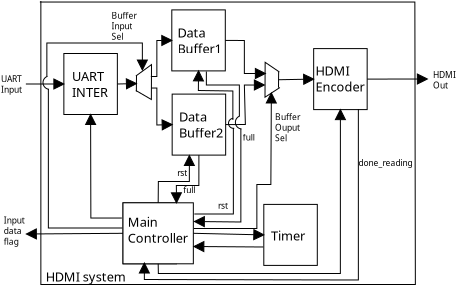 <?xml version="1.0" encoding="UTF-8"?>
<dia:diagram xmlns:dia="http://www.lysator.liu.se/~alla/dia/">
  <dia:layer name="Background" visible="true" active="true">
    <dia:object type="Standard - PolyLine" version="0" id="O0">
      <dia:attribute name="obj_pos">
        <dia:point val="31.363,19.575"/>
      </dia:attribute>
      <dia:attribute name="obj_bb">
        <dia:rectangle val="31.363,19.005;32.145,20.75"/>
      </dia:attribute>
      <dia:attribute name="poly_points">
        <dia:point val="31.363,19.575"/>
        <dia:point val="32.145,19.005"/>
        <dia:point val="32.138,20.75"/>
        <dia:point val="31.363,20.3"/>
      </dia:attribute>
      <dia:attribute name="line_width">
        <dia:real val="0"/>
      </dia:attribute>
    </dia:object>
    <dia:object type="Standard - Line" version="0" id="O1">
      <dia:attribute name="obj_pos">
        <dia:point val="31.395,19.555"/>
      </dia:attribute>
      <dia:attribute name="obj_bb">
        <dia:rectangle val="31.388,19.555;31.395,20.35"/>
      </dia:attribute>
      <dia:attribute name="conn_endpoints">
        <dia:point val="31.395,19.555"/>
        <dia:point val="31.388,20.35"/>
      </dia:attribute>
      <dia:attribute name="numcp">
        <dia:int val="1"/>
      </dia:attribute>
      <dia:attribute name="line_width">
        <dia:real val="0"/>
      </dia:attribute>
    </dia:object>
    <dia:object type="Standard - Box" version="0" id="O2">
      <dia:attribute name="obj_pos">
        <dia:point val="27.763,18.45"/>
      </dia:attribute>
      <dia:attribute name="obj_bb">
        <dia:rectangle val="27.763,18.45;30.438,21.5"/>
      </dia:attribute>
      <dia:attribute name="elem_corner">
        <dia:point val="27.763,18.45"/>
      </dia:attribute>
      <dia:attribute name="elem_width">
        <dia:real val="2.675"/>
      </dia:attribute>
      <dia:attribute name="elem_height">
        <dia:real val="3.05"/>
      </dia:attribute>
      <dia:attribute name="border_width">
        <dia:real val="0"/>
      </dia:attribute>
      <dia:attribute name="show_background">
        <dia:boolean val="true"/>
      </dia:attribute>
    </dia:object>
    <dia:object type="Standard - Text" version="1" id="O3">
      <dia:attribute name="obj_pos">
        <dia:point val="28.175,19.825"/>
      </dia:attribute>
      <dia:attribute name="obj_bb">
        <dia:rectangle val="28.175,19.23;30.05,20.777"/>
      </dia:attribute>
      <dia:attribute name="text">
        <dia:composite type="text">
          <dia:attribute name="string">
            <dia:string>#UART
INTER#</dia:string>
          </dia:attribute>
          <dia:attribute name="font">
            <dia:font family="sans" style="0" name="Helvetica"/>
          </dia:attribute>
          <dia:attribute name="height">
            <dia:real val="0.8"/>
          </dia:attribute>
          <dia:attribute name="pos">
            <dia:point val="28.175,19.825"/>
          </dia:attribute>
          <dia:attribute name="color">
            <dia:color val="#000000"/>
          </dia:attribute>
          <dia:attribute name="alignment">
            <dia:enum val="0"/>
          </dia:attribute>
        </dia:composite>
      </dia:attribute>
      <dia:attribute name="valign">
        <dia:enum val="3"/>
      </dia:attribute>
    </dia:object>
    <dia:object type="Standard - Box" version="0" id="O4">
      <dia:attribute name="obj_pos">
        <dia:point val="30.72,25.915"/>
      </dia:attribute>
      <dia:attribute name="obj_bb">
        <dia:rectangle val="30.72,25.915;33.395,28.965"/>
      </dia:attribute>
      <dia:attribute name="elem_corner">
        <dia:point val="30.72,25.915"/>
      </dia:attribute>
      <dia:attribute name="elem_width">
        <dia:real val="2.675"/>
      </dia:attribute>
      <dia:attribute name="elem_height">
        <dia:real val="3.05"/>
      </dia:attribute>
      <dia:attribute name="border_width">
        <dia:real val="0"/>
      </dia:attribute>
      <dia:attribute name="show_background">
        <dia:boolean val="true"/>
      </dia:attribute>
    </dia:object>
    <dia:object type="Standard - Text" version="1" id="O5">
      <dia:attribute name="obj_pos">
        <dia:point val="30.808,27.29"/>
      </dia:attribute>
      <dia:attribute name="obj_bb">
        <dia:rectangle val="30.808,26.695;33.38,28.242"/>
      </dia:attribute>
      <dia:attribute name="text">
        <dia:composite type="text">
          <dia:attribute name="string">
            <dia:string>#HDMI
Encoder#</dia:string>
          </dia:attribute>
          <dia:attribute name="font">
            <dia:font family="sans" style="0" name="Helvetica"/>
          </dia:attribute>
          <dia:attribute name="height">
            <dia:real val="0.8"/>
          </dia:attribute>
          <dia:attribute name="pos">
            <dia:point val="30.808,27.29"/>
          </dia:attribute>
          <dia:attribute name="color">
            <dia:color val="#000000"/>
          </dia:attribute>
          <dia:attribute name="alignment">
            <dia:enum val="0"/>
          </dia:attribute>
        </dia:composite>
      </dia:attribute>
      <dia:attribute name="valign">
        <dia:enum val="3"/>
      </dia:attribute>
    </dia:object>
    <dia:object type="Standard - Box" version="0" id="O6">
      <dia:attribute name="obj_pos">
        <dia:point val="33.178,20.48"/>
      </dia:attribute>
      <dia:attribute name="obj_bb">
        <dia:rectangle val="33.178,20.48;35.853,23.53"/>
      </dia:attribute>
      <dia:attribute name="elem_corner">
        <dia:point val="33.178,20.48"/>
      </dia:attribute>
      <dia:attribute name="elem_width">
        <dia:real val="2.675"/>
      </dia:attribute>
      <dia:attribute name="elem_height">
        <dia:real val="3.05"/>
      </dia:attribute>
      <dia:attribute name="border_width">
        <dia:real val="0"/>
      </dia:attribute>
      <dia:attribute name="show_background">
        <dia:boolean val="true"/>
      </dia:attribute>
    </dia:object>
    <dia:object type="Standard - Text" version="1" id="O7">
      <dia:attribute name="obj_pos">
        <dia:point val="33.515,21.855"/>
      </dia:attribute>
      <dia:attribute name="obj_bb">
        <dia:rectangle val="33.515,21.26;35.828,22.808"/>
      </dia:attribute>
      <dia:attribute name="text">
        <dia:composite type="text">
          <dia:attribute name="string">
            <dia:string>#Data
Buffer2#</dia:string>
          </dia:attribute>
          <dia:attribute name="font">
            <dia:font family="sans" style="0" name="Helvetica"/>
          </dia:attribute>
          <dia:attribute name="height">
            <dia:real val="0.8"/>
          </dia:attribute>
          <dia:attribute name="pos">
            <dia:point val="33.515,21.855"/>
          </dia:attribute>
          <dia:attribute name="color">
            <dia:color val="#000000"/>
          </dia:attribute>
          <dia:attribute name="alignment">
            <dia:enum val="0"/>
          </dia:attribute>
        </dia:composite>
      </dia:attribute>
      <dia:attribute name="valign">
        <dia:enum val="3"/>
      </dia:attribute>
    </dia:object>
    <dia:object type="Standard - Box" version="0" id="O8">
      <dia:attribute name="obj_pos">
        <dia:point val="33.16,16.27"/>
      </dia:attribute>
      <dia:attribute name="obj_bb">
        <dia:rectangle val="33.16,16.27;35.835,19.32"/>
      </dia:attribute>
      <dia:attribute name="elem_corner">
        <dia:point val="33.16,16.27"/>
      </dia:attribute>
      <dia:attribute name="elem_width">
        <dia:real val="2.675"/>
      </dia:attribute>
      <dia:attribute name="elem_height">
        <dia:real val="3.05"/>
      </dia:attribute>
      <dia:attribute name="border_width">
        <dia:real val="0"/>
      </dia:attribute>
      <dia:attribute name="show_background">
        <dia:boolean val="true"/>
      </dia:attribute>
    </dia:object>
    <dia:object type="Standard - Text" version="1" id="O9">
      <dia:attribute name="obj_pos">
        <dia:point val="33.448,17.645"/>
      </dia:attribute>
      <dia:attribute name="obj_bb">
        <dia:rectangle val="33.448,17.05;35.763,18.598"/>
      </dia:attribute>
      <dia:attribute name="text">
        <dia:composite type="text">
          <dia:attribute name="string">
            <dia:string>#Data
Buffer1#</dia:string>
          </dia:attribute>
          <dia:attribute name="font">
            <dia:font family="sans" style="0" name="Helvetica"/>
          </dia:attribute>
          <dia:attribute name="height">
            <dia:real val="0.8"/>
          </dia:attribute>
          <dia:attribute name="pos">
            <dia:point val="33.448,17.645"/>
          </dia:attribute>
          <dia:attribute name="color">
            <dia:color val="#000000"/>
          </dia:attribute>
          <dia:attribute name="alignment">
            <dia:enum val="0"/>
          </dia:attribute>
        </dia:composite>
      </dia:attribute>
      <dia:attribute name="valign">
        <dia:enum val="3"/>
      </dia:attribute>
    </dia:object>
    <dia:object type="Standard - Box" version="0" id="O10">
      <dia:attribute name="obj_pos">
        <dia:point val="30.72,25.915"/>
      </dia:attribute>
      <dia:attribute name="obj_bb">
        <dia:rectangle val="30.72,25.915;34.238,28.965"/>
      </dia:attribute>
      <dia:attribute name="elem_corner">
        <dia:point val="30.72,25.915"/>
      </dia:attribute>
      <dia:attribute name="elem_width">
        <dia:real val="3.517"/>
      </dia:attribute>
      <dia:attribute name="elem_height">
        <dia:real val="3.05"/>
      </dia:attribute>
      <dia:attribute name="border_width">
        <dia:real val="0"/>
      </dia:attribute>
      <dia:attribute name="show_background">
        <dia:boolean val="true"/>
      </dia:attribute>
    </dia:object>
    <dia:object type="Standard - Text" version="1" id="O11">
      <dia:attribute name="obj_pos">
        <dia:point val="30.958,27.115"/>
      </dia:attribute>
      <dia:attribute name="obj_bb">
        <dia:rectangle val="30.958,26.52;34.056,28.067"/>
      </dia:attribute>
      <dia:attribute name="text">
        <dia:composite type="text">
          <dia:attribute name="string">
            <dia:string>#Main
Controller#</dia:string>
          </dia:attribute>
          <dia:attribute name="font">
            <dia:font family="sans" style="0" name="Helvetica"/>
          </dia:attribute>
          <dia:attribute name="height">
            <dia:real val="0.8"/>
          </dia:attribute>
          <dia:attribute name="pos">
            <dia:point val="30.958,27.115"/>
          </dia:attribute>
          <dia:attribute name="color">
            <dia:color val="#000000"/>
          </dia:attribute>
          <dia:attribute name="alignment">
            <dia:enum val="0"/>
          </dia:attribute>
        </dia:composite>
      </dia:attribute>
      <dia:attribute name="valign">
        <dia:enum val="3"/>
      </dia:attribute>
    </dia:object>
    <dia:object type="Standard - Box" version="0" id="O12">
      <dia:attribute name="obj_pos">
        <dia:point val="40.253,18.205"/>
      </dia:attribute>
      <dia:attribute name="obj_bb">
        <dia:rectangle val="40.253,18.205;42.928,21.255"/>
      </dia:attribute>
      <dia:attribute name="elem_corner">
        <dia:point val="40.253,18.205"/>
      </dia:attribute>
      <dia:attribute name="elem_width">
        <dia:real val="2.675"/>
      </dia:attribute>
      <dia:attribute name="elem_height">
        <dia:real val="3.05"/>
      </dia:attribute>
      <dia:attribute name="border_width">
        <dia:real val="0"/>
      </dia:attribute>
      <dia:attribute name="show_background">
        <dia:boolean val="true"/>
      </dia:attribute>
    </dia:object>
    <dia:object type="Standard - Text" version="1" id="O13">
      <dia:attribute name="obj_pos">
        <dia:point val="40.34,19.555"/>
      </dia:attribute>
      <dia:attribute name="obj_bb">
        <dia:rectangle val="40.34,18.96;42.913,20.508"/>
      </dia:attribute>
      <dia:attribute name="text">
        <dia:composite type="text">
          <dia:attribute name="string">
            <dia:string>#HDMI
Encoder#</dia:string>
          </dia:attribute>
          <dia:attribute name="font">
            <dia:font family="sans" style="0" name="Helvetica"/>
          </dia:attribute>
          <dia:attribute name="height">
            <dia:real val="0.8"/>
          </dia:attribute>
          <dia:attribute name="pos">
            <dia:point val="40.34,19.555"/>
          </dia:attribute>
          <dia:attribute name="color">
            <dia:color val="#000000"/>
          </dia:attribute>
          <dia:attribute name="alignment">
            <dia:enum val="0"/>
          </dia:attribute>
        </dia:composite>
      </dia:attribute>
      <dia:attribute name="valign">
        <dia:enum val="3"/>
      </dia:attribute>
    </dia:object>
    <dia:object type="Standard - Box" version="0" id="O14">
      <dia:attribute name="obj_pos">
        <dia:point val="37.76,25.995"/>
      </dia:attribute>
      <dia:attribute name="obj_bb">
        <dia:rectangle val="37.76,25.995;40.435,29.045"/>
      </dia:attribute>
      <dia:attribute name="elem_corner">
        <dia:point val="37.76,25.995"/>
      </dia:attribute>
      <dia:attribute name="elem_width">
        <dia:real val="2.675"/>
      </dia:attribute>
      <dia:attribute name="elem_height">
        <dia:real val="3.05"/>
      </dia:attribute>
      <dia:attribute name="border_width">
        <dia:real val="0"/>
      </dia:attribute>
      <dia:attribute name="show_background">
        <dia:boolean val="true"/>
      </dia:attribute>
    </dia:object>
    <dia:object type="Standard - Text" version="1" id="O15">
      <dia:attribute name="obj_pos">
        <dia:point val="38.123,27.795"/>
      </dia:attribute>
      <dia:attribute name="obj_bb">
        <dia:rectangle val="38.123,27.2;39.923,27.948"/>
      </dia:attribute>
      <dia:attribute name="text">
        <dia:composite type="text">
          <dia:attribute name="string">
            <dia:string>#Timer#</dia:string>
          </dia:attribute>
          <dia:attribute name="font">
            <dia:font family="sans" style="0" name="Helvetica"/>
          </dia:attribute>
          <dia:attribute name="height">
            <dia:real val="0.8"/>
          </dia:attribute>
          <dia:attribute name="pos">
            <dia:point val="38.123,27.795"/>
          </dia:attribute>
          <dia:attribute name="color">
            <dia:color val="#000000"/>
          </dia:attribute>
          <dia:attribute name="alignment">
            <dia:enum val="0"/>
          </dia:attribute>
        </dia:composite>
      </dia:attribute>
      <dia:attribute name="valign">
        <dia:enum val="3"/>
      </dia:attribute>
    </dia:object>
    <dia:object type="Standard - PolyLine" version="0" id="O16">
      <dia:attribute name="obj_pos">
        <dia:point val="38.538,19.375"/>
      </dia:attribute>
      <dia:attribute name="obj_bb">
        <dia:rectangle val="37.82,18.89;38.563,20.635"/>
      </dia:attribute>
      <dia:attribute name="poly_points">
        <dia:point val="38.538,19.375"/>
        <dia:point val="37.827,18.89"/>
        <dia:point val="37.82,20.635"/>
        <dia:point val="38.563,20.15"/>
      </dia:attribute>
      <dia:attribute name="line_width">
        <dia:real val="0"/>
      </dia:attribute>
    </dia:object>
    <dia:object type="Standard - Line" version="0" id="O17">
      <dia:attribute name="obj_pos">
        <dia:point val="38.502,19.365"/>
      </dia:attribute>
      <dia:attribute name="obj_bb">
        <dia:rectangle val="38.495,19.365;38.502,20.16"/>
      </dia:attribute>
      <dia:attribute name="conn_endpoints">
        <dia:point val="38.502,19.365"/>
        <dia:point val="38.495,20.16"/>
      </dia:attribute>
      <dia:attribute name="numcp">
        <dia:int val="1"/>
      </dia:attribute>
      <dia:attribute name="line_width">
        <dia:real val="0"/>
      </dia:attribute>
    </dia:object>
    <dia:object type="Standard - Line" version="0" id="O18">
      <dia:attribute name="obj_pos">
        <dia:point val="38.499,19.762"/>
      </dia:attribute>
      <dia:attribute name="obj_bb">
        <dia:rectangle val="38.499,19.489;40.253,19.989"/>
      </dia:attribute>
      <dia:attribute name="conn_endpoints">
        <dia:point val="38.499,19.762"/>
        <dia:point val="40.253,19.73"/>
      </dia:attribute>
      <dia:attribute name="numcp">
        <dia:int val="1"/>
      </dia:attribute>
      <dia:attribute name="line_width">
        <dia:real val="0"/>
      </dia:attribute>
      <dia:attribute name="end_arrow">
        <dia:enum val="3"/>
      </dia:attribute>
      <dia:attribute name="end_arrow_length">
        <dia:real val="0.5"/>
      </dia:attribute>
      <dia:attribute name="end_arrow_width">
        <dia:real val="0.5"/>
      </dia:attribute>
      <dia:connections>
        <dia:connection handle="0" to="O17" connection="0"/>
        <dia:connection handle="1" to="O12" connection="3"/>
      </dia:connections>
    </dia:object>
    <dia:object type="Standard - Line" version="0" id="O19">
      <dia:attribute name="obj_pos">
        <dia:point val="30.438,19.975"/>
      </dia:attribute>
      <dia:attribute name="obj_bb">
        <dia:rectangle val="30.438,19.714;31.391,20.214"/>
      </dia:attribute>
      <dia:attribute name="conn_endpoints">
        <dia:point val="30.438,19.975"/>
        <dia:point val="31.391,19.953"/>
      </dia:attribute>
      <dia:attribute name="numcp">
        <dia:int val="1"/>
      </dia:attribute>
      <dia:attribute name="line_width">
        <dia:real val="0"/>
      </dia:attribute>
      <dia:attribute name="end_arrow">
        <dia:enum val="3"/>
      </dia:attribute>
      <dia:attribute name="end_arrow_length">
        <dia:real val="0.5"/>
      </dia:attribute>
      <dia:attribute name="end_arrow_width">
        <dia:real val="0.5"/>
      </dia:attribute>
      <dia:connections>
        <dia:connection handle="0" to="O2" connection="4"/>
        <dia:connection handle="1" to="O1" connection="0"/>
      </dia:connections>
    </dia:object>
    <dia:object type="Standard - PolyLine" version="0" id="O20">
      <dia:attribute name="obj_pos">
        <dia:point val="35.853,22.005"/>
      </dia:attribute>
      <dia:attribute name="obj_bb">
        <dia:rectangle val="35.853,19.775;37.788,22.005"/>
      </dia:attribute>
      <dia:attribute name="poly_points">
        <dia:point val="35.853,22.005"/>
        <dia:point val="36.838,22"/>
        <dia:point val="36.788,20.025"/>
        <dia:point val="37.788,20.025"/>
      </dia:attribute>
      <dia:attribute name="line_width">
        <dia:real val="0"/>
      </dia:attribute>
      <dia:attribute name="end_arrow">
        <dia:enum val="3"/>
      </dia:attribute>
      <dia:attribute name="end_arrow_length">
        <dia:real val="0.5"/>
      </dia:attribute>
      <dia:attribute name="end_arrow_width">
        <dia:real val="0.5"/>
      </dia:attribute>
      <dia:connections>
        <dia:connection handle="0" to="O6" connection="4"/>
      </dia:connections>
    </dia:object>
    <dia:object type="Standard - PolyLine" version="0" id="O21">
      <dia:attribute name="obj_pos">
        <dia:point val="35.835,17.795"/>
      </dia:attribute>
      <dia:attribute name="obj_bb">
        <dia:rectangle val="35.835,17.795;37.838,19.7"/>
      </dia:attribute>
      <dia:attribute name="poly_points">
        <dia:point val="35.835,17.795"/>
        <dia:point val="36.788,17.8"/>
        <dia:point val="36.788,19.45"/>
        <dia:point val="37.838,19.45"/>
      </dia:attribute>
      <dia:attribute name="line_width">
        <dia:real val="0"/>
      </dia:attribute>
      <dia:attribute name="end_arrow">
        <dia:enum val="3"/>
      </dia:attribute>
      <dia:attribute name="end_arrow_length">
        <dia:real val="0.5"/>
      </dia:attribute>
      <dia:attribute name="end_arrow_width">
        <dia:real val="0.5"/>
      </dia:attribute>
      <dia:connections>
        <dia:connection handle="0" to="O8" connection="4"/>
      </dia:connections>
    </dia:object>
    <dia:object type="Standard - PolyLine" version="0" id="O22">
      <dia:attribute name="obj_pos">
        <dia:point val="26.563,15.875"/>
      </dia:attribute>
      <dia:attribute name="obj_bb">
        <dia:rectangle val="26.563,15.825;45.338,30"/>
      </dia:attribute>
      <dia:attribute name="poly_points">
        <dia:point val="26.563,15.875"/>
        <dia:point val="45.313,15.875"/>
        <dia:point val="45.338,30"/>
        <dia:point val="26.613,30"/>
        <dia:point val="26.613,15.825"/>
      </dia:attribute>
      <dia:attribute name="line_width">
        <dia:real val="0"/>
      </dia:attribute>
    </dia:object>
    <dia:object type="Standard - Text" version="1" id="O23">
      <dia:attribute name="obj_pos">
        <dia:point val="26.863,29.85"/>
      </dia:attribute>
      <dia:attribute name="obj_bb">
        <dia:rectangle val="26.863,29.255;31.018,30.003"/>
      </dia:attribute>
      <dia:attribute name="text">
        <dia:composite type="text">
          <dia:attribute name="string">
            <dia:string>#HDMI system#</dia:string>
          </dia:attribute>
          <dia:attribute name="font">
            <dia:font family="sans" style="0" name="Helvetica"/>
          </dia:attribute>
          <dia:attribute name="height">
            <dia:real val="0.8"/>
          </dia:attribute>
          <dia:attribute name="pos">
            <dia:point val="26.863,29.85"/>
          </dia:attribute>
          <dia:attribute name="color">
            <dia:color val="#000000"/>
          </dia:attribute>
          <dia:attribute name="alignment">
            <dia:enum val="0"/>
          </dia:attribute>
        </dia:composite>
      </dia:attribute>
      <dia:attribute name="valign">
        <dia:enum val="3"/>
      </dia:attribute>
    </dia:object>
    <dia:object type="Standard - PolyLine" version="0" id="O24">
      <dia:attribute name="obj_pos">
        <dia:point val="32.113,19.6"/>
      </dia:attribute>
      <dia:attribute name="obj_bb">
        <dia:rectangle val="32.113,17.548;33.16,19.6"/>
      </dia:attribute>
      <dia:attribute name="poly_points">
        <dia:point val="32.113,19.6"/>
        <dia:point val="32.413,19.6"/>
        <dia:point val="32.413,17.8"/>
        <dia:point val="33.16,17.795"/>
      </dia:attribute>
      <dia:attribute name="line_width">
        <dia:real val="0"/>
      </dia:attribute>
      <dia:attribute name="end_arrow">
        <dia:enum val="3"/>
      </dia:attribute>
      <dia:attribute name="end_arrow_length">
        <dia:real val="0.5"/>
      </dia:attribute>
      <dia:attribute name="end_arrow_width">
        <dia:real val="0.5"/>
      </dia:attribute>
      <dia:connections>
        <dia:connection handle="3" to="O8" connection="3"/>
      </dia:connections>
    </dia:object>
    <dia:object type="Standard - PolyLine" version="0" id="O25">
      <dia:attribute name="obj_pos">
        <dia:point val="32.138,20.175"/>
      </dia:attribute>
      <dia:attribute name="obj_bb">
        <dia:rectangle val="32.138,20.175;33.178,22.268"/>
      </dia:attribute>
      <dia:attribute name="poly_points">
        <dia:point val="32.138,20.175"/>
        <dia:point val="32.413,20.175"/>
        <dia:point val="32.413,22.025"/>
        <dia:point val="33.178,22.005"/>
      </dia:attribute>
      <dia:attribute name="line_width">
        <dia:real val="0"/>
      </dia:attribute>
      <dia:attribute name="end_arrow">
        <dia:enum val="3"/>
      </dia:attribute>
      <dia:attribute name="end_arrow_length">
        <dia:real val="0.5"/>
      </dia:attribute>
      <dia:attribute name="end_arrow_width">
        <dia:real val="0.5"/>
      </dia:attribute>
      <dia:connections>
        <dia:connection handle="3" to="O6" connection="3"/>
      </dia:connections>
    </dia:object>
    <dia:object type="Standard - PolyLine" version="0" id="O26">
      <dia:attribute name="obj_pos">
        <dia:point val="30.663,26.675"/>
      </dia:attribute>
      <dia:attribute name="obj_bb">
        <dia:rectangle val="28.851,21.5;30.663,26.675"/>
      </dia:attribute>
      <dia:attribute name="poly_points">
        <dia:point val="30.663,26.675"/>
        <dia:point val="29.113,26.675"/>
        <dia:point val="29.1,21.5"/>
      </dia:attribute>
      <dia:attribute name="line_width">
        <dia:real val="0"/>
      </dia:attribute>
      <dia:attribute name="end_arrow">
        <dia:enum val="3"/>
      </dia:attribute>
      <dia:attribute name="end_arrow_length">
        <dia:real val="0.5"/>
      </dia:attribute>
      <dia:attribute name="end_arrow_width">
        <dia:real val="0.5"/>
      </dia:attribute>
      <dia:connections>
        <dia:connection handle="2" to="O2" connection="6"/>
      </dia:connections>
    </dia:object>
    <dia:object type="Standard - PolyLine" version="0" id="O27">
      <dia:attribute name="obj_pos">
        <dia:point val="34.515,23.53"/>
      </dia:attribute>
      <dia:attribute name="obj_bb">
        <dia:rectangle val="33.141,23.53;34.515,25.915"/>
      </dia:attribute>
      <dia:attribute name="poly_points">
        <dia:point val="34.515,23.53"/>
        <dia:point val="34.513,25.05"/>
        <dia:point val="33.388,25.05"/>
        <dia:point val="33.395,25.915"/>
      </dia:attribute>
      <dia:attribute name="line_width">
        <dia:real val="0"/>
      </dia:attribute>
      <dia:attribute name="end_arrow">
        <dia:enum val="3"/>
      </dia:attribute>
      <dia:attribute name="end_arrow_length">
        <dia:real val="0.5"/>
      </dia:attribute>
      <dia:attribute name="end_arrow_width">
        <dia:real val="0.5"/>
      </dia:attribute>
      <dia:connections>
        <dia:connection handle="0" to="O6" connection="6"/>
        <dia:connection handle="3" to="O4" connection="2"/>
      </dia:connections>
    </dia:object>
    <dia:object type="Standard - PolyLine" version="0" id="O28">
      <dia:attribute name="obj_pos">
        <dia:point val="32.479,25.915"/>
      </dia:attribute>
      <dia:attribute name="obj_bb">
        <dia:rectangle val="32.479,23.55;34.288,25.915"/>
      </dia:attribute>
      <dia:attribute name="poly_points">
        <dia:point val="32.479,25.915"/>
        <dia:point val="32.488,24.85"/>
        <dia:point val="34.038,24.85"/>
        <dia:point val="34.038,23.55"/>
      </dia:attribute>
      <dia:attribute name="line_width">
        <dia:real val="0"/>
      </dia:attribute>
      <dia:attribute name="end_arrow">
        <dia:enum val="3"/>
      </dia:attribute>
      <dia:attribute name="end_arrow_length">
        <dia:real val="0.5"/>
      </dia:attribute>
      <dia:attribute name="end_arrow_width">
        <dia:real val="0.5"/>
      </dia:attribute>
      <dia:connections>
        <dia:connection handle="0" to="O10" connection="1"/>
      </dia:connections>
    </dia:object>
    <dia:object type="Standard - Line" version="0" id="O29">
      <dia:attribute name="obj_pos">
        <dia:point val="34.238,27.44"/>
      </dia:attribute>
      <dia:attribute name="obj_bb">
        <dia:rectangle val="34.238,27.259;37.76,27.759"/>
      </dia:attribute>
      <dia:attribute name="conn_endpoints">
        <dia:point val="34.238,27.44"/>
        <dia:point val="37.76,27.52"/>
      </dia:attribute>
      <dia:attribute name="numcp">
        <dia:int val="1"/>
      </dia:attribute>
      <dia:attribute name="line_width">
        <dia:real val="0"/>
      </dia:attribute>
      <dia:attribute name="end_arrow">
        <dia:enum val="3"/>
      </dia:attribute>
      <dia:attribute name="end_arrow_length">
        <dia:real val="0.5"/>
      </dia:attribute>
      <dia:attribute name="end_arrow_width">
        <dia:real val="0.5"/>
      </dia:attribute>
      <dia:connections>
        <dia:connection handle="0" to="O10" connection="4"/>
        <dia:connection handle="1" to="O14" connection="3"/>
      </dia:connections>
    </dia:object>
    <dia:object type="Standard - PolyLine" version="0" id="O30">
      <dia:attribute name="obj_pos">
        <dia:point val="34.888,19.35"/>
      </dia:attribute>
      <dia:attribute name="obj_bb">
        <dia:rectangle val="34.888,19.35;36.538,21.575"/>
      </dia:attribute>
      <dia:attribute name="poly_points">
        <dia:point val="34.888,19.35"/>
        <dia:point val="34.888,20.025"/>
        <dia:point val="35.738,20.025"/>
        <dia:point val="36.538,20.025"/>
        <dia:point val="36.538,21.575"/>
      </dia:attribute>
      <dia:attribute name="line_width">
        <dia:real val="0"/>
      </dia:attribute>
    </dia:object>
    <dia:object type="Standard - Arc" version="0" id="O31">
      <dia:attribute name="obj_pos">
        <dia:point val="36.563,21.575"/>
      </dia:attribute>
      <dia:attribute name="obj_bb">
        <dia:rectangle val="36.338,21.575;36.638,22.225"/>
      </dia:attribute>
      <dia:attribute name="conn_endpoints">
        <dia:point val="36.563,21.575"/>
        <dia:point val="36.638,22.225"/>
      </dia:attribute>
      <dia:attribute name="curve_distance">
        <dia:real val="0.261"/>
      </dia:attribute>
      <dia:attribute name="line_width">
        <dia:real val="0"/>
      </dia:attribute>
    </dia:object>
    <dia:object type="Standard - Arc" version="0" id="O32">
      <dia:attribute name="obj_pos">
        <dia:point val="36.231,21.69"/>
      </dia:attribute>
      <dia:attribute name="obj_bb">
        <dia:rectangle val="35.995,21.69;36.281,22.192"/>
      </dia:attribute>
      <dia:attribute name="conn_endpoints">
        <dia:point val="36.231,21.69"/>
        <dia:point val="36.281,22.19"/>
      </dia:attribute>
      <dia:attribute name="curve_distance">
        <dia:real val="0.261"/>
      </dia:attribute>
      <dia:attribute name="line_width">
        <dia:real val="0"/>
      </dia:attribute>
    </dia:object>
    <dia:object type="Standard - PolyLine" version="0" id="O33">
      <dia:attribute name="obj_pos">
        <dia:point val="36.613,22.2"/>
      </dia:attribute>
      <dia:attribute name="obj_bb">
        <dia:rectangle val="34.288,22.2;36.613,27.105"/>
      </dia:attribute>
      <dia:attribute name="poly_points">
        <dia:point val="36.613,22.2"/>
        <dia:point val="36.613,26.875"/>
        <dia:point val="34.288,26.85"/>
      </dia:attribute>
      <dia:attribute name="line_width">
        <dia:real val="0"/>
      </dia:attribute>
      <dia:attribute name="end_arrow">
        <dia:enum val="3"/>
      </dia:attribute>
      <dia:attribute name="end_arrow_length">
        <dia:real val="0.5"/>
      </dia:attribute>
      <dia:attribute name="end_arrow_width">
        <dia:real val="0.5"/>
      </dia:attribute>
    </dia:object>
    <dia:object type="Standard - PolyLine" version="0" id="O34">
      <dia:attribute name="obj_pos">
        <dia:point val="36.213,21.775"/>
      </dia:attribute>
      <dia:attribute name="obj_bb">
        <dia:rectangle val="34.242,19.32;36.213,21.775"/>
      </dia:attribute>
      <dia:attribute name="poly_points">
        <dia:point val="36.213,21.775"/>
        <dia:point val="36.213,20.325"/>
        <dia:point val="34.488,20.3"/>
        <dia:point val="34.498,19.32"/>
      </dia:attribute>
      <dia:attribute name="line_width">
        <dia:real val="0"/>
      </dia:attribute>
      <dia:attribute name="end_arrow">
        <dia:enum val="3"/>
      </dia:attribute>
      <dia:attribute name="end_arrow_length">
        <dia:real val="0.5"/>
      </dia:attribute>
      <dia:attribute name="end_arrow_width">
        <dia:real val="0.5"/>
      </dia:attribute>
      <dia:connections>
        <dia:connection handle="3" to="O8" connection="6"/>
      </dia:connections>
    </dia:object>
    <dia:object type="Standard - PolyLine" version="0" id="O35">
      <dia:attribute name="obj_pos">
        <dia:point val="36.238,22.175"/>
      </dia:attribute>
      <dia:attribute name="obj_bb">
        <dia:rectangle val="34.288,22.175;36.238,26.475"/>
      </dia:attribute>
      <dia:attribute name="poly_points">
        <dia:point val="36.238,22.175"/>
        <dia:point val="36.238,26.475"/>
        <dia:point val="34.288,26.475"/>
      </dia:attribute>
      <dia:attribute name="line_width">
        <dia:real val="0"/>
      </dia:attribute>
    </dia:object>
    <dia:object type="Standard - PolyLine" version="0" id="O36">
      <dia:attribute name="obj_pos">
        <dia:point val="37.738,28.125"/>
      </dia:attribute>
      <dia:attribute name="obj_bb">
        <dia:rectangle val="34.263,27.854;37.738,28.354"/>
      </dia:attribute>
      <dia:attribute name="poly_points">
        <dia:point val="37.738,28.125"/>
        <dia:point val="34.263,28.1"/>
      </dia:attribute>
      <dia:attribute name="line_width">
        <dia:real val="0"/>
      </dia:attribute>
      <dia:attribute name="end_arrow">
        <dia:enum val="3"/>
      </dia:attribute>
      <dia:attribute name="end_arrow_length">
        <dia:real val="0.5"/>
      </dia:attribute>
      <dia:attribute name="end_arrow_width">
        <dia:real val="0.5"/>
      </dia:attribute>
    </dia:object>
    <dia:object type="Standard - PolyLine" version="0" id="O37">
      <dia:attribute name="obj_pos">
        <dia:point val="32.479,28.965"/>
      </dia:attribute>
      <dia:attribute name="obj_bb">
        <dia:rectangle val="32.479,21.255;41.84,29.45"/>
      </dia:attribute>
      <dia:attribute name="poly_points">
        <dia:point val="32.479,28.965"/>
        <dia:point val="32.488,29.45"/>
        <dia:point val="41.588,29.45"/>
        <dia:point val="41.59,21.255"/>
      </dia:attribute>
      <dia:attribute name="line_width">
        <dia:real val="0"/>
      </dia:attribute>
      <dia:attribute name="end_arrow">
        <dia:enum val="3"/>
      </dia:attribute>
      <dia:attribute name="end_arrow_length">
        <dia:real val="0.5"/>
      </dia:attribute>
      <dia:attribute name="end_arrow_width">
        <dia:real val="0.5"/>
      </dia:attribute>
      <dia:connections>
        <dia:connection handle="0" to="O10" connection="6"/>
        <dia:connection handle="3" to="O12" connection="6"/>
      </dia:connections>
    </dia:object>
    <dia:object type="Standard - PolyLine" version="0" id="O38">
      <dia:attribute name="obj_pos">
        <dia:point val="42.488,21.225"/>
      </dia:attribute>
      <dia:attribute name="obj_bb">
        <dia:rectangle val="31.538,21.225;42.488,29.775"/>
      </dia:attribute>
      <dia:attribute name="poly_points">
        <dia:point val="42.488,21.225"/>
        <dia:point val="42.488,29.775"/>
        <dia:point val="31.788,29.75"/>
        <dia:point val="31.788,28.925"/>
      </dia:attribute>
      <dia:attribute name="line_width">
        <dia:real val="0"/>
      </dia:attribute>
      <dia:attribute name="end_arrow">
        <dia:enum val="3"/>
      </dia:attribute>
      <dia:attribute name="end_arrow_length">
        <dia:real val="0.5"/>
      </dia:attribute>
      <dia:attribute name="end_arrow_width">
        <dia:real val="0.5"/>
      </dia:attribute>
    </dia:object>
    <dia:object type="Standard - PolyLine" version="0" id="O39">
      <dia:attribute name="obj_pos">
        <dia:point val="42.928,19.73"/>
      </dia:attribute>
      <dia:attribute name="obj_bb">
        <dia:rectangle val="42.928,19.476;45.938,19.976"/>
      </dia:attribute>
      <dia:attribute name="poly_points">
        <dia:point val="42.928,19.73"/>
        <dia:point val="45.938,19.725"/>
      </dia:attribute>
      <dia:attribute name="line_width">
        <dia:real val="0"/>
      </dia:attribute>
      <dia:attribute name="end_arrow">
        <dia:enum val="3"/>
      </dia:attribute>
      <dia:attribute name="end_arrow_length">
        <dia:real val="0.5"/>
      </dia:attribute>
      <dia:attribute name="end_arrow_width">
        <dia:real val="0.5"/>
      </dia:attribute>
      <dia:connections>
        <dia:connection handle="0" to="O12" connection="4"/>
      </dia:connections>
    </dia:object>
    <dia:object type="Standard - Line" version="0" id="O40">
      <dia:attribute name="obj_pos">
        <dia:point val="30.72,27.44"/>
      </dia:attribute>
      <dia:attribute name="obj_bb">
        <dia:rectangle val="25.888,27.221;30.72,27.721"/>
      </dia:attribute>
      <dia:attribute name="conn_endpoints">
        <dia:point val="30.72,27.44"/>
        <dia:point val="25.888,27.475"/>
      </dia:attribute>
      <dia:attribute name="numcp">
        <dia:int val="1"/>
      </dia:attribute>
      <dia:attribute name="line_width">
        <dia:real val="0"/>
      </dia:attribute>
      <dia:attribute name="end_arrow">
        <dia:enum val="3"/>
      </dia:attribute>
      <dia:attribute name="end_arrow_length">
        <dia:real val="0.5"/>
      </dia:attribute>
      <dia:attribute name="end_arrow_width">
        <dia:real val="0.5"/>
      </dia:attribute>
      <dia:connections>
        <dia:connection handle="0" to="O4" connection="3"/>
      </dia:connections>
    </dia:object>
    <dia:object type="Standard - Text" version="1" id="O41">
      <dia:attribute name="obj_pos">
        <dia:point val="33.438,24.575"/>
      </dia:attribute>
      <dia:attribute name="obj_bb">
        <dia:rectangle val="33.438,24.18;33.998,24.675"/>
      </dia:attribute>
      <dia:attribute name="text">
        <dia:composite type="text">
          <dia:attribute name="string">
            <dia:string>#rst#</dia:string>
          </dia:attribute>
          <dia:attribute name="font">
            <dia:font family="sans" style="0" name="Helvetica"/>
          </dia:attribute>
          <dia:attribute name="height">
            <dia:real val="0.529"/>
          </dia:attribute>
          <dia:attribute name="pos">
            <dia:point val="33.438,24.575"/>
          </dia:attribute>
          <dia:attribute name="color">
            <dia:color val="#000000"/>
          </dia:attribute>
          <dia:attribute name="alignment">
            <dia:enum val="0"/>
          </dia:attribute>
        </dia:composite>
      </dia:attribute>
      <dia:attribute name="valign">
        <dia:enum val="3"/>
      </dia:attribute>
    </dia:object>
    <dia:object type="Standard - Text" version="1" id="O42">
      <dia:attribute name="obj_pos">
        <dia:point val="35.47,26.21"/>
      </dia:attribute>
      <dia:attribute name="obj_bb">
        <dia:rectangle val="35.47,25.815;36.03,26.31"/>
      </dia:attribute>
      <dia:attribute name="text">
        <dia:composite type="text">
          <dia:attribute name="string">
            <dia:string>#rst#</dia:string>
          </dia:attribute>
          <dia:attribute name="font">
            <dia:font family="sans" style="0" name="Helvetica"/>
          </dia:attribute>
          <dia:attribute name="height">
            <dia:real val="0.529"/>
          </dia:attribute>
          <dia:attribute name="pos">
            <dia:point val="35.47,26.21"/>
          </dia:attribute>
          <dia:attribute name="color">
            <dia:color val="#000000"/>
          </dia:attribute>
          <dia:attribute name="alignment">
            <dia:enum val="0"/>
          </dia:attribute>
        </dia:composite>
      </dia:attribute>
      <dia:attribute name="valign">
        <dia:enum val="3"/>
      </dia:attribute>
    </dia:object>
    <dia:object type="Standard - Text" version="1" id="O43">
      <dia:attribute name="obj_pos">
        <dia:point val="36.703,22.8"/>
      </dia:attribute>
      <dia:attribute name="obj_bb">
        <dia:rectangle val="36.703,22.405;37.353,22.9"/>
      </dia:attribute>
      <dia:attribute name="text">
        <dia:composite type="text">
          <dia:attribute name="string">
            <dia:string>#full#</dia:string>
          </dia:attribute>
          <dia:attribute name="font">
            <dia:font family="sans" style="0" name="Helvetica"/>
          </dia:attribute>
          <dia:attribute name="height">
            <dia:real val="0.529"/>
          </dia:attribute>
          <dia:attribute name="pos">
            <dia:point val="36.703,22.8"/>
          </dia:attribute>
          <dia:attribute name="color">
            <dia:color val="#000000"/>
          </dia:attribute>
          <dia:attribute name="alignment">
            <dia:enum val="0"/>
          </dia:attribute>
        </dia:composite>
      </dia:attribute>
      <dia:attribute name="valign">
        <dia:enum val="3"/>
      </dia:attribute>
    </dia:object>
    <dia:object type="Standard - Text" version="1" id="O44">
      <dia:attribute name="obj_pos">
        <dia:point val="33.735,25.44"/>
      </dia:attribute>
      <dia:attribute name="obj_bb">
        <dia:rectangle val="33.735,25.045;34.385,25.54"/>
      </dia:attribute>
      <dia:attribute name="text">
        <dia:composite type="text">
          <dia:attribute name="string">
            <dia:string>#full#</dia:string>
          </dia:attribute>
          <dia:attribute name="font">
            <dia:font family="sans" style="0" name="Helvetica"/>
          </dia:attribute>
          <dia:attribute name="height">
            <dia:real val="0.529"/>
          </dia:attribute>
          <dia:attribute name="pos">
            <dia:point val="33.735,25.44"/>
          </dia:attribute>
          <dia:attribute name="color">
            <dia:color val="#000000"/>
          </dia:attribute>
          <dia:attribute name="alignment">
            <dia:enum val="0"/>
          </dia:attribute>
        </dia:composite>
      </dia:attribute>
      <dia:attribute name="valign">
        <dia:enum val="3"/>
      </dia:attribute>
    </dia:object>
    <dia:object type="Standard - Text" version="1" id="O45">
      <dia:attribute name="obj_pos">
        <dia:point val="42.493,24.08"/>
      </dia:attribute>
      <dia:attribute name="obj_bb">
        <dia:rectangle val="42.493,23.685;45.351,24.18"/>
      </dia:attribute>
      <dia:attribute name="text">
        <dia:composite type="text">
          <dia:attribute name="string">
            <dia:string>#done_reading#</dia:string>
          </dia:attribute>
          <dia:attribute name="font">
            <dia:font family="sans" style="0" name="Helvetica"/>
          </dia:attribute>
          <dia:attribute name="height">
            <dia:real val="0.529"/>
          </dia:attribute>
          <dia:attribute name="pos">
            <dia:point val="42.493,24.08"/>
          </dia:attribute>
          <dia:attribute name="color">
            <dia:color val="#000000"/>
          </dia:attribute>
          <dia:attribute name="alignment">
            <dia:enum val="0"/>
          </dia:attribute>
        </dia:composite>
      </dia:attribute>
      <dia:attribute name="valign">
        <dia:enum val="3"/>
      </dia:attribute>
    </dia:object>
    <dia:object type="Standard - Text" version="1" id="O46">
      <dia:attribute name="obj_pos">
        <dia:point val="46.225,19.67"/>
      </dia:attribute>
      <dia:attribute name="obj_bb">
        <dia:rectangle val="46.225,19.275;47.503,20.299"/>
      </dia:attribute>
      <dia:attribute name="text">
        <dia:composite type="text">
          <dia:attribute name="string">
            <dia:string>#HDMI 
Out#</dia:string>
          </dia:attribute>
          <dia:attribute name="font">
            <dia:font family="sans" style="0" name="Helvetica"/>
          </dia:attribute>
          <dia:attribute name="height">
            <dia:real val="0.529"/>
          </dia:attribute>
          <dia:attribute name="pos">
            <dia:point val="46.225,19.67"/>
          </dia:attribute>
          <dia:attribute name="color">
            <dia:color val="#000000"/>
          </dia:attribute>
          <dia:attribute name="alignment">
            <dia:enum val="0"/>
          </dia:attribute>
        </dia:composite>
      </dia:attribute>
      <dia:attribute name="valign">
        <dia:enum val="3"/>
      </dia:attribute>
    </dia:object>
    <dia:object type="Standard - Text" version="1" id="O47">
      <dia:attribute name="obj_pos">
        <dia:point val="24.62,19.885"/>
      </dia:attribute>
      <dia:attribute name="obj_bb">
        <dia:rectangle val="24.62,19.49;25.747,21.043"/>
      </dia:attribute>
      <dia:attribute name="text">
        <dia:composite type="text">
          <dia:attribute name="string">
            <dia:string>#UART
Input
#</dia:string>
          </dia:attribute>
          <dia:attribute name="font">
            <dia:font family="sans" style="0" name="Helvetica"/>
          </dia:attribute>
          <dia:attribute name="height">
            <dia:real val="0.529"/>
          </dia:attribute>
          <dia:attribute name="pos">
            <dia:point val="24.62,19.885"/>
          </dia:attribute>
          <dia:attribute name="color">
            <dia:color val="#000000"/>
          </dia:attribute>
          <dia:attribute name="alignment">
            <dia:enum val="0"/>
          </dia:attribute>
        </dia:composite>
      </dia:attribute>
      <dia:attribute name="valign">
        <dia:enum val="3"/>
      </dia:attribute>
    </dia:object>
    <dia:object type="Standard - Line" version="0" id="O48">
      <dia:attribute name="obj_pos">
        <dia:point val="25.863,19.975"/>
      </dia:attribute>
      <dia:attribute name="obj_bb">
        <dia:rectangle val="25.863,19.725;27.763,20.225"/>
      </dia:attribute>
      <dia:attribute name="conn_endpoints">
        <dia:point val="25.863,19.975"/>
        <dia:point val="27.763,19.975"/>
      </dia:attribute>
      <dia:attribute name="numcp">
        <dia:int val="1"/>
      </dia:attribute>
      <dia:attribute name="line_width">
        <dia:real val="0"/>
      </dia:attribute>
      <dia:attribute name="end_arrow">
        <dia:enum val="3"/>
      </dia:attribute>
      <dia:attribute name="end_arrow_length">
        <dia:real val="0.5"/>
      </dia:attribute>
      <dia:attribute name="end_arrow_width">
        <dia:real val="0.5"/>
      </dia:attribute>
      <dia:connections>
        <dia:connection handle="1" to="O2" connection="3"/>
      </dia:connections>
    </dia:object>
    <dia:object type="Standard - Text" version="1" id="O49">
      <dia:attribute name="obj_pos">
        <dia:point val="24.753,26.95"/>
      </dia:attribute>
      <dia:attribute name="obj_bb">
        <dia:rectangle val="24.753,26.555;25.845,28.108"/>
      </dia:attribute>
      <dia:attribute name="text">
        <dia:composite type="text">
          <dia:attribute name="string">
            <dia:string>#Input
data
flag#</dia:string>
          </dia:attribute>
          <dia:attribute name="font">
            <dia:font family="sans" style="0" name="Helvetica"/>
          </dia:attribute>
          <dia:attribute name="height">
            <dia:real val="0.529"/>
          </dia:attribute>
          <dia:attribute name="pos">
            <dia:point val="24.753,26.95"/>
          </dia:attribute>
          <dia:attribute name="color">
            <dia:color val="#000000"/>
          </dia:attribute>
          <dia:attribute name="alignment">
            <dia:enum val="0"/>
          </dia:attribute>
        </dia:composite>
      </dia:attribute>
      <dia:attribute name="valign">
        <dia:enum val="3"/>
      </dia:attribute>
    </dia:object>
    <dia:object type="Standard - Arc" version="0" id="O50">
      <dia:attribute name="obj_pos">
        <dia:point val="26.944,19.59"/>
      </dia:attribute>
      <dia:attribute name="obj_bb">
        <dia:rectangle val="26.72,19.59;27.019,20.24"/>
      </dia:attribute>
      <dia:attribute name="conn_endpoints">
        <dia:point val="26.944,19.59"/>
        <dia:point val="27.019,20.24"/>
      </dia:attribute>
      <dia:attribute name="curve_distance">
        <dia:real val="0.261"/>
      </dia:attribute>
      <dia:attribute name="line_width">
        <dia:real val="0"/>
      </dia:attribute>
    </dia:object>
    <dia:object type="Standard - PolyLine" version="0" id="O51">
      <dia:attribute name="obj_pos">
        <dia:point val="26.913,19.6"/>
      </dia:attribute>
      <dia:attribute name="obj_bb">
        <dia:rectangle val="26.913,17.925;31.938,19.6"/>
      </dia:attribute>
      <dia:attribute name="poly_points">
        <dia:point val="26.913,19.6"/>
        <dia:point val="26.913,17.925"/>
        <dia:point val="31.688,17.925"/>
        <dia:point val="31.688,19.275"/>
      </dia:attribute>
      <dia:attribute name="line_width">
        <dia:real val="0"/>
      </dia:attribute>
      <dia:attribute name="end_arrow">
        <dia:enum val="3"/>
      </dia:attribute>
      <dia:attribute name="end_arrow_length">
        <dia:real val="0.5"/>
      </dia:attribute>
      <dia:attribute name="end_arrow_width">
        <dia:real val="0.5"/>
      </dia:attribute>
    </dia:object>
    <dia:object type="Standard - PolyLine" version="0" id="O52">
      <dia:attribute name="obj_pos">
        <dia:point val="26.988,20.225"/>
      </dia:attribute>
      <dia:attribute name="obj_bb">
        <dia:rectangle val="26.988,20.225;30.688,27.175"/>
      </dia:attribute>
      <dia:attribute name="poly_points">
        <dia:point val="26.988,20.225"/>
        <dia:point val="26.988,22.825"/>
        <dia:point val="26.988,27.175"/>
        <dia:point val="30.688,27.175"/>
      </dia:attribute>
      <dia:attribute name="line_width">
        <dia:real val="0"/>
      </dia:attribute>
    </dia:object>
    <dia:object type="Standard - Text" version="1" id="O53">
      <dia:attribute name="obj_pos">
        <dia:point val="30.145,16.71"/>
      </dia:attribute>
      <dia:attribute name="obj_bb">
        <dia:rectangle val="30.145,16.315;31.57,17.868"/>
      </dia:attribute>
      <dia:attribute name="text">
        <dia:composite type="text">
          <dia:attribute name="string">
            <dia:string>#Buffer 
Input
Sel#</dia:string>
          </dia:attribute>
          <dia:attribute name="font">
            <dia:font family="sans" style="0" name="Helvetica"/>
          </dia:attribute>
          <dia:attribute name="height">
            <dia:real val="0.529"/>
          </dia:attribute>
          <dia:attribute name="pos">
            <dia:point val="30.145,16.71"/>
          </dia:attribute>
          <dia:attribute name="color">
            <dia:color val="#000000"/>
          </dia:attribute>
          <dia:attribute name="alignment">
            <dia:enum val="0"/>
          </dia:attribute>
        </dia:composite>
      </dia:attribute>
      <dia:attribute name="valign">
        <dia:enum val="3"/>
      </dia:attribute>
    </dia:object>
    <dia:object type="Standard - PolyLine" version="0" id="O54">
      <dia:attribute name="obj_pos">
        <dia:point val="34.263,27.2"/>
      </dia:attribute>
      <dia:attribute name="obj_bb">
        <dia:rectangle val="34.263,20.425;38.385,27.2"/>
      </dia:attribute>
      <dia:attribute name="poly_points">
        <dia:point val="34.263,27.2"/>
        <dia:point val="37.413,27.2"/>
        <dia:point val="37.413,25"/>
        <dia:point val="38.113,25"/>
        <dia:point val="38.138,20.425"/>
      </dia:attribute>
      <dia:attribute name="line_width">
        <dia:real val="0"/>
      </dia:attribute>
      <dia:attribute name="end_arrow">
        <dia:enum val="3"/>
      </dia:attribute>
      <dia:attribute name="end_arrow_length">
        <dia:real val="0.5"/>
      </dia:attribute>
      <dia:attribute name="end_arrow_width">
        <dia:real val="0.5"/>
      </dia:attribute>
    </dia:object>
    <dia:object type="Standard - Text" version="1" id="O55">
      <dia:attribute name="obj_pos">
        <dia:point val="38.32,21.785"/>
      </dia:attribute>
      <dia:attribute name="obj_bb">
        <dia:rectangle val="38.32,21.39;39.745,22.943"/>
      </dia:attribute>
      <dia:attribute name="text">
        <dia:composite type="text">
          <dia:attribute name="string">
            <dia:string>#Buffer 
Ouput
Sel#</dia:string>
          </dia:attribute>
          <dia:attribute name="font">
            <dia:font family="sans" style="0" name="Helvetica"/>
          </dia:attribute>
          <dia:attribute name="height">
            <dia:real val="0.529"/>
          </dia:attribute>
          <dia:attribute name="pos">
            <dia:point val="38.32,21.785"/>
          </dia:attribute>
          <dia:attribute name="color">
            <dia:color val="#000000"/>
          </dia:attribute>
          <dia:attribute name="alignment">
            <dia:enum val="0"/>
          </dia:attribute>
        </dia:composite>
      </dia:attribute>
      <dia:attribute name="valign">
        <dia:enum val="3"/>
      </dia:attribute>
    </dia:object>
  </dia:layer>
</dia:diagram>
